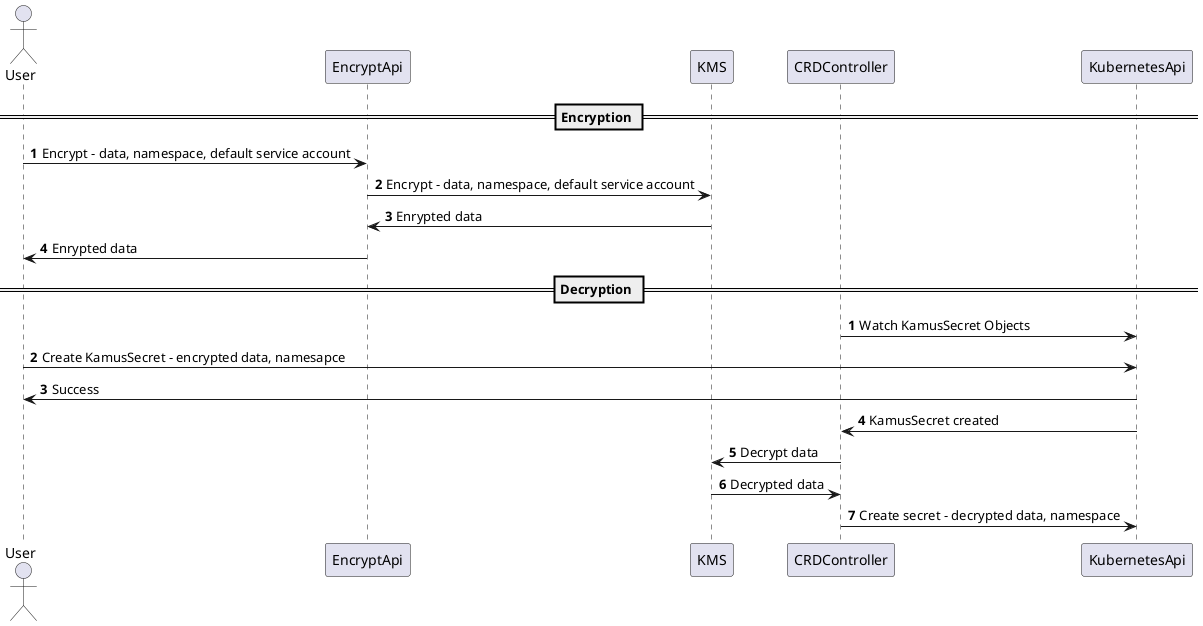 @startuml

actor User 
participant EncryptApi
participant KMS
participant CRDController
participant KubernetesApi

== Encryption ==

autonumber
User -> EncryptApi: Encrypt - data, namespace, default service account
EncryptApi -> KMS: Encrypt - data, namespace, default service account
KMS ->  EncryptApi: Enrypted data
EncryptApi -> User: Enrypted data

== Decryption ==

autonumber 1
CRDController -> KubernetesApi: Watch KamusSecret Objects
User -> KubernetesApi: Create KamusSecret - encrypted data, namesapce
KubernetesApi -> User: Success
KubernetesApi -> CRDController: KamusSecret created 
CRDController -> KMS: Decrypt data
KMS -> CRDController: Decrypted data
CRDController -> KubernetesApi: Create secret - decrypted data, namespace

@enduml